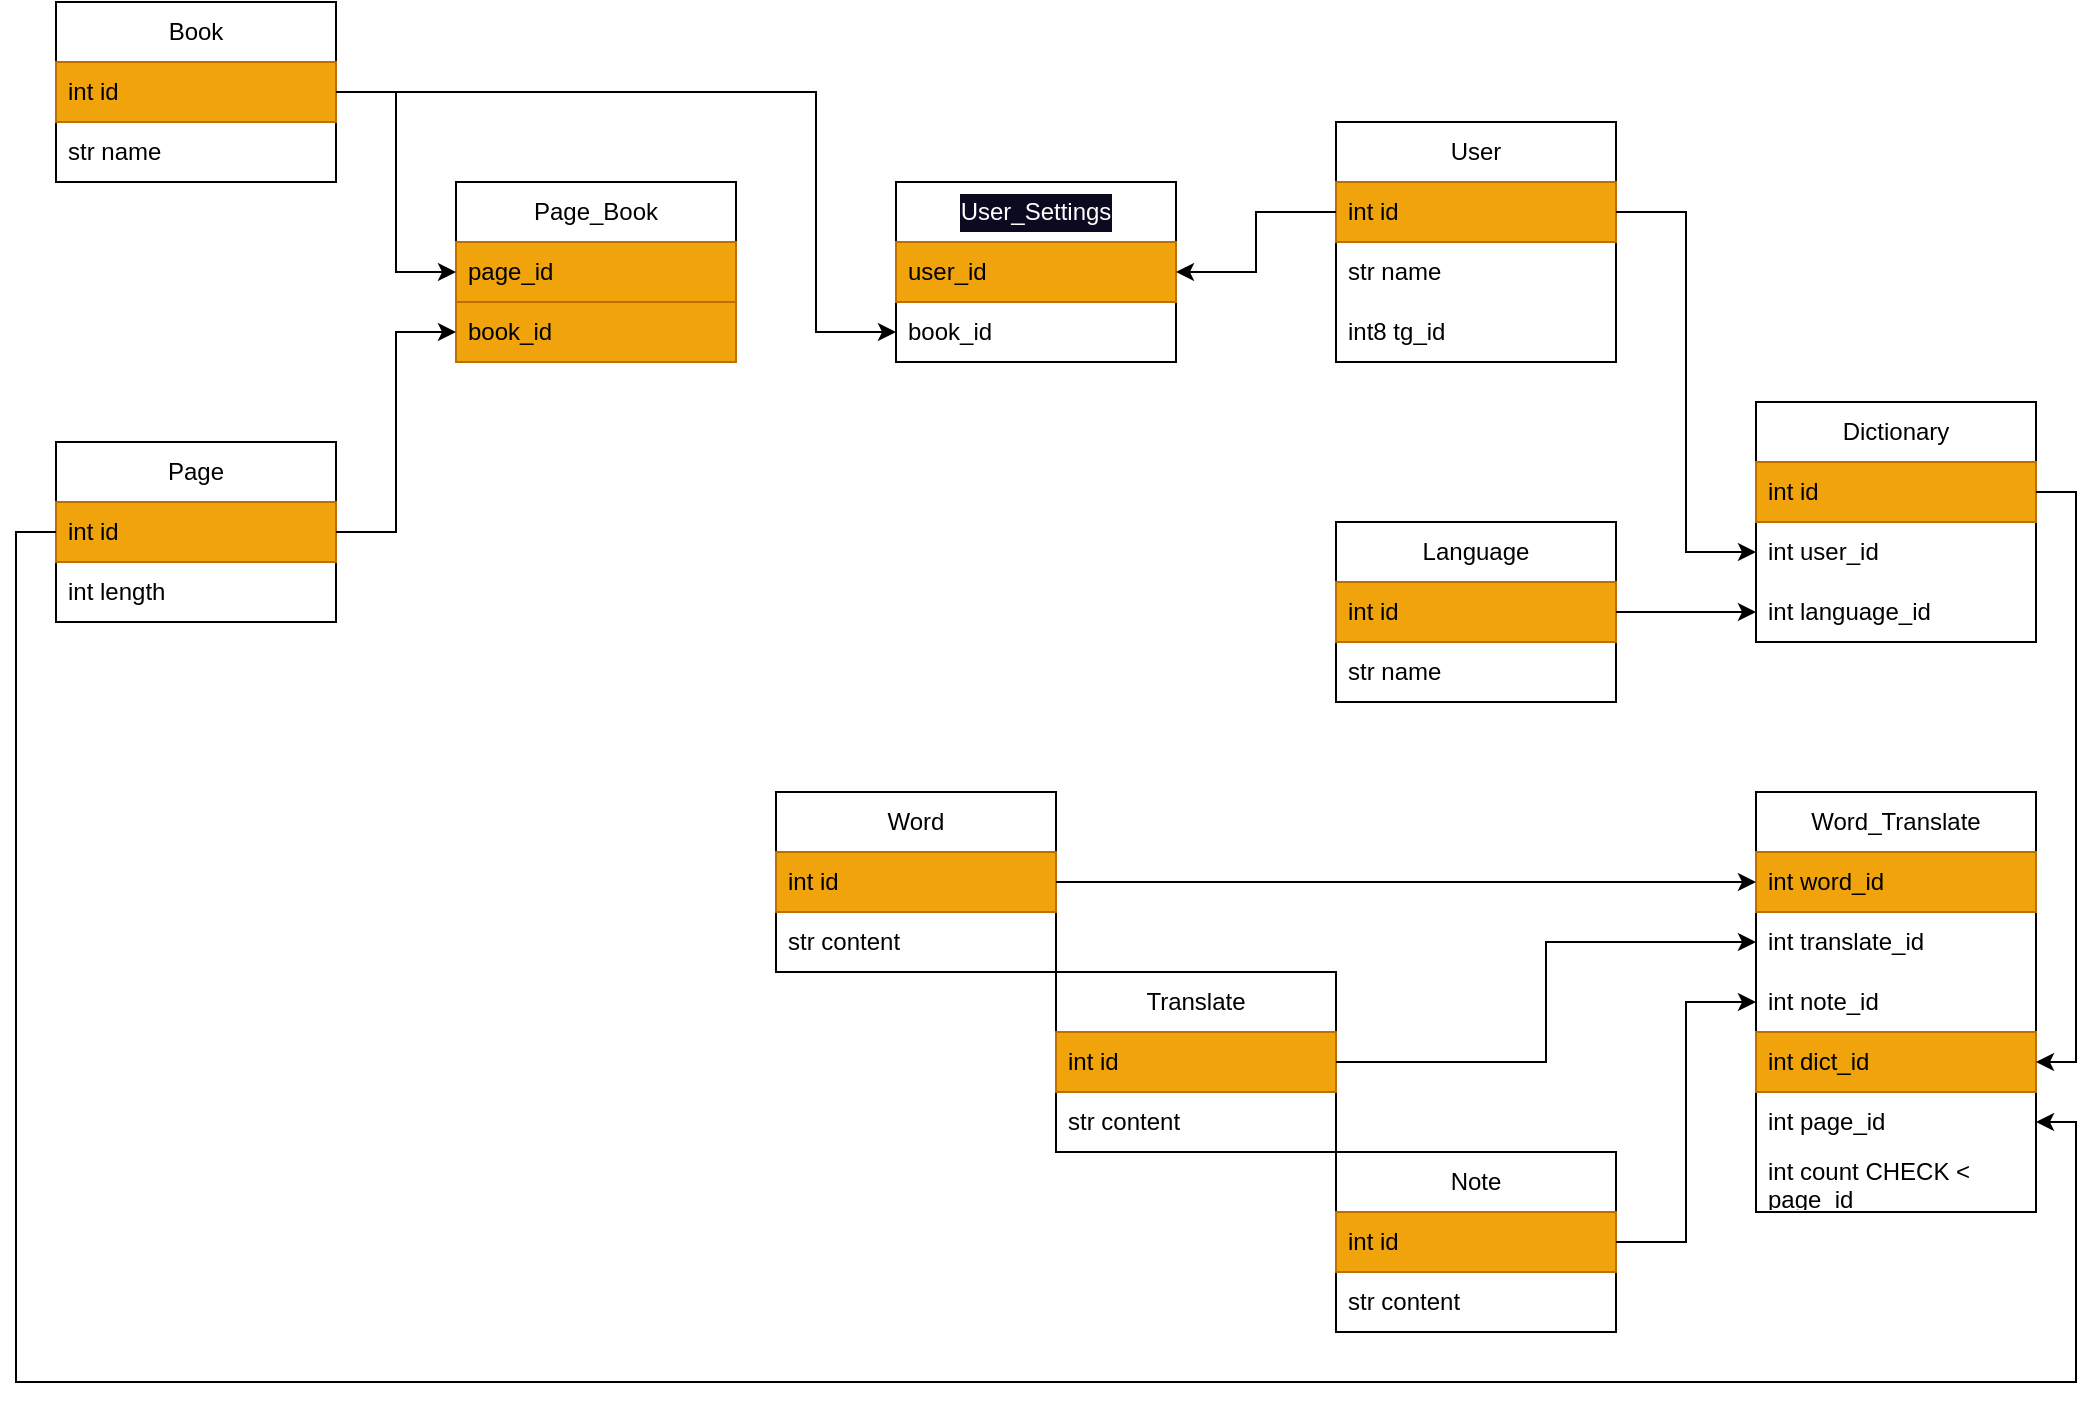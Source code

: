<mxfile version="27.0.2">
  <diagram name="Страница — 1" id="JZXOj9i8mJgBbsgvnt3F">
    <mxGraphModel dx="1869" dy="1803" grid="1" gridSize="10" guides="1" tooltips="1" connect="1" arrows="0" fold="1" page="1" pageScale="1" pageWidth="827" pageHeight="1169" math="0" shadow="0">
      <root>
        <mxCell id="0" />
        <mxCell id="1" parent="0" />
        <mxCell id="LwSTKcRS1xJKu8iC3YzN-2" value="Page" style="swimlane;fontStyle=0;childLayout=stackLayout;horizontal=1;startSize=30;horizontalStack=0;resizeParent=1;resizeParentMax=0;resizeLast=0;collapsible=1;marginBottom=0;whiteSpace=wrap;html=1;" vertex="1" parent="1">
          <mxGeometry x="-210" y="200" width="140" height="90" as="geometry" />
        </mxCell>
        <mxCell id="LwSTKcRS1xJKu8iC3YzN-3" value="int id" style="text;strokeColor=#BD7000;fillColor=#f0a30a;align=left;verticalAlign=middle;spacingLeft=4;spacingRight=4;overflow=hidden;points=[[0,0.5],[1,0.5]];portConstraint=eastwest;rotatable=0;whiteSpace=wrap;html=1;fontColor=#000000;" vertex="1" parent="LwSTKcRS1xJKu8iC3YzN-2">
          <mxGeometry y="30" width="140" height="30" as="geometry" />
        </mxCell>
        <mxCell id="LwSTKcRS1xJKu8iC3YzN-4" value="int length" style="text;strokeColor=none;fillColor=none;align=left;verticalAlign=middle;spacingLeft=4;spacingRight=4;overflow=hidden;points=[[0,0.5],[1,0.5]];portConstraint=eastwest;rotatable=0;whiteSpace=wrap;html=1;" vertex="1" parent="LwSTKcRS1xJKu8iC3YzN-2">
          <mxGeometry y="60" width="140" height="30" as="geometry" />
        </mxCell>
        <mxCell id="LwSTKcRS1xJKu8iC3YzN-6" value="Book" style="swimlane;fontStyle=0;childLayout=stackLayout;horizontal=1;startSize=30;horizontalStack=0;resizeParent=1;resizeParentMax=0;resizeLast=0;collapsible=1;marginBottom=0;whiteSpace=wrap;html=1;" vertex="1" parent="1">
          <mxGeometry x="-210" y="-20" width="140" height="90" as="geometry" />
        </mxCell>
        <mxCell id="LwSTKcRS1xJKu8iC3YzN-7" value="int id" style="text;strokeColor=#BD7000;fillColor=#f0a30a;align=left;verticalAlign=middle;spacingLeft=4;spacingRight=4;overflow=hidden;points=[[0,0.5],[1,0.5]];portConstraint=eastwest;rotatable=0;whiteSpace=wrap;html=1;fontColor=#000000;" vertex="1" parent="LwSTKcRS1xJKu8iC3YzN-6">
          <mxGeometry y="30" width="140" height="30" as="geometry" />
        </mxCell>
        <mxCell id="LwSTKcRS1xJKu8iC3YzN-8" value="str name" style="text;strokeColor=none;fillColor=none;align=left;verticalAlign=middle;spacingLeft=4;spacingRight=4;overflow=hidden;points=[[0,0.5],[1,0.5]];portConstraint=eastwest;rotatable=0;whiteSpace=wrap;html=1;" vertex="1" parent="LwSTKcRS1xJKu8iC3YzN-6">
          <mxGeometry y="60" width="140" height="30" as="geometry" />
        </mxCell>
        <mxCell id="LwSTKcRS1xJKu8iC3YzN-15" value="Word" style="swimlane;fontStyle=0;childLayout=stackLayout;horizontal=1;startSize=30;horizontalStack=0;resizeParent=1;resizeParentMax=0;resizeLast=0;collapsible=1;marginBottom=0;whiteSpace=wrap;html=1;" vertex="1" parent="1">
          <mxGeometry x="150" y="375" width="140" height="90" as="geometry" />
        </mxCell>
        <mxCell id="LwSTKcRS1xJKu8iC3YzN-16" value="int id" style="text;strokeColor=#BD7000;fillColor=#f0a30a;align=left;verticalAlign=middle;spacingLeft=4;spacingRight=4;overflow=hidden;points=[[0,0.5],[1,0.5]];portConstraint=eastwest;rotatable=0;whiteSpace=wrap;html=1;fontColor=#000000;" vertex="1" parent="LwSTKcRS1xJKu8iC3YzN-15">
          <mxGeometry y="30" width="140" height="30" as="geometry" />
        </mxCell>
        <mxCell id="LwSTKcRS1xJKu8iC3YzN-17" value="str content" style="text;strokeColor=none;fillColor=none;align=left;verticalAlign=middle;spacingLeft=4;spacingRight=4;overflow=hidden;points=[[0,0.5],[1,0.5]];portConstraint=eastwest;rotatable=0;whiteSpace=wrap;html=1;" vertex="1" parent="LwSTKcRS1xJKu8iC3YzN-15">
          <mxGeometry y="60" width="140" height="30" as="geometry" />
        </mxCell>
        <mxCell id="LwSTKcRS1xJKu8iC3YzN-19" value="Translate" style="swimlane;fontStyle=0;childLayout=stackLayout;horizontal=1;startSize=30;horizontalStack=0;resizeParent=1;resizeParentMax=0;resizeLast=0;collapsible=1;marginBottom=0;whiteSpace=wrap;html=1;" vertex="1" parent="1">
          <mxGeometry x="290" y="465" width="140" height="90" as="geometry" />
        </mxCell>
        <mxCell id="LwSTKcRS1xJKu8iC3YzN-20" value="int id" style="text;strokeColor=#BD7000;fillColor=#f0a30a;align=left;verticalAlign=middle;spacingLeft=4;spacingRight=4;overflow=hidden;points=[[0,0.5],[1,0.5]];portConstraint=eastwest;rotatable=0;whiteSpace=wrap;html=1;fontColor=#000000;" vertex="1" parent="LwSTKcRS1xJKu8iC3YzN-19">
          <mxGeometry y="30" width="140" height="30" as="geometry" />
        </mxCell>
        <mxCell id="LwSTKcRS1xJKu8iC3YzN-21" value="str content" style="text;strokeColor=none;fillColor=none;align=left;verticalAlign=middle;spacingLeft=4;spacingRight=4;overflow=hidden;points=[[0,0.5],[1,0.5]];portConstraint=eastwest;rotatable=0;whiteSpace=wrap;html=1;" vertex="1" parent="LwSTKcRS1xJKu8iC3YzN-19">
          <mxGeometry y="60" width="140" height="30" as="geometry" />
        </mxCell>
        <mxCell id="LwSTKcRS1xJKu8iC3YzN-23" value="Page_Book" style="swimlane;fontStyle=0;childLayout=stackLayout;horizontal=1;startSize=30;horizontalStack=0;resizeParent=1;resizeParentMax=0;resizeLast=0;collapsible=1;marginBottom=0;whiteSpace=wrap;html=1;" vertex="1" parent="1">
          <mxGeometry x="-10" y="70" width="140" height="90" as="geometry" />
        </mxCell>
        <mxCell id="LwSTKcRS1xJKu8iC3YzN-24" value="page_id" style="text;strokeColor=#BD7000;fillColor=#f0a30a;align=left;verticalAlign=middle;spacingLeft=4;spacingRight=4;overflow=hidden;points=[[0,0.5],[1,0.5]];portConstraint=eastwest;rotatable=0;whiteSpace=wrap;html=1;fontColor=#000000;" vertex="1" parent="LwSTKcRS1xJKu8iC3YzN-23">
          <mxGeometry y="30" width="140" height="30" as="geometry" />
        </mxCell>
        <mxCell id="LwSTKcRS1xJKu8iC3YzN-25" value="book_id" style="text;strokeColor=#BD7000;fillColor=#f0a30a;align=left;verticalAlign=middle;spacingLeft=4;spacingRight=4;overflow=hidden;points=[[0,0.5],[1,0.5]];portConstraint=eastwest;rotatable=0;whiteSpace=wrap;html=1;fontColor=#000000;" vertex="1" parent="LwSTKcRS1xJKu8iC3YzN-23">
          <mxGeometry y="60" width="140" height="30" as="geometry" />
        </mxCell>
        <mxCell id="LwSTKcRS1xJKu8iC3YzN-27" value="Dictionary" style="swimlane;fontStyle=0;childLayout=stackLayout;horizontal=1;startSize=30;horizontalStack=0;resizeParent=1;resizeParentMax=0;resizeLast=0;collapsible=1;marginBottom=0;whiteSpace=wrap;html=1;" vertex="1" parent="1">
          <mxGeometry x="640" y="180" width="140" height="120" as="geometry" />
        </mxCell>
        <mxCell id="LwSTKcRS1xJKu8iC3YzN-28" value="int id" style="text;strokeColor=#BD7000;fillColor=#f0a30a;align=left;verticalAlign=middle;spacingLeft=4;spacingRight=4;overflow=hidden;points=[[0,0.5],[1,0.5]];portConstraint=eastwest;rotatable=0;whiteSpace=wrap;html=1;fontColor=#000000;" vertex="1" parent="LwSTKcRS1xJKu8iC3YzN-27">
          <mxGeometry y="30" width="140" height="30" as="geometry" />
        </mxCell>
        <mxCell id="LwSTKcRS1xJKu8iC3YzN-29" value="int user_id" style="text;strokeColor=none;fillColor=none;align=left;verticalAlign=middle;spacingLeft=4;spacingRight=4;overflow=hidden;points=[[0,0.5],[1,0.5]];portConstraint=eastwest;rotatable=0;whiteSpace=wrap;html=1;" vertex="1" parent="LwSTKcRS1xJKu8iC3YzN-27">
          <mxGeometry y="60" width="140" height="30" as="geometry" />
        </mxCell>
        <mxCell id="LwSTKcRS1xJKu8iC3YzN-30" value="int language_id" style="text;strokeColor=none;fillColor=none;align=left;verticalAlign=middle;spacingLeft=4;spacingRight=4;overflow=hidden;points=[[0,0.5],[1,0.5]];portConstraint=eastwest;rotatable=0;whiteSpace=wrap;html=1;" vertex="1" parent="LwSTKcRS1xJKu8iC3YzN-27">
          <mxGeometry y="90" width="140" height="30" as="geometry" />
        </mxCell>
        <mxCell id="LwSTKcRS1xJKu8iC3YzN-32" value="User" style="swimlane;fontStyle=0;childLayout=stackLayout;horizontal=1;startSize=30;horizontalStack=0;resizeParent=1;resizeParentMax=0;resizeLast=0;collapsible=1;marginBottom=0;whiteSpace=wrap;html=1;" vertex="1" parent="1">
          <mxGeometry x="430" y="40" width="140" height="120" as="geometry" />
        </mxCell>
        <mxCell id="LwSTKcRS1xJKu8iC3YzN-33" value="int id" style="text;strokeColor=#BD7000;fillColor=#f0a30a;align=left;verticalAlign=middle;spacingLeft=4;spacingRight=4;overflow=hidden;points=[[0,0.5],[1,0.5]];portConstraint=eastwest;rotatable=0;whiteSpace=wrap;html=1;fontColor=#000000;" vertex="1" parent="LwSTKcRS1xJKu8iC3YzN-32">
          <mxGeometry y="30" width="140" height="30" as="geometry" />
        </mxCell>
        <mxCell id="LwSTKcRS1xJKu8iC3YzN-34" value="str name" style="text;strokeColor=none;fillColor=none;align=left;verticalAlign=middle;spacingLeft=4;spacingRight=4;overflow=hidden;points=[[0,0.5],[1,0.5]];portConstraint=eastwest;rotatable=0;whiteSpace=wrap;html=1;" vertex="1" parent="LwSTKcRS1xJKu8iC3YzN-32">
          <mxGeometry y="60" width="140" height="30" as="geometry" />
        </mxCell>
        <mxCell id="LwSTKcRS1xJKu8iC3YzN-35" value="int8 tg_id" style="text;strokeColor=none;fillColor=none;align=left;verticalAlign=middle;spacingLeft=4;spacingRight=4;overflow=hidden;points=[[0,0.5],[1,0.5]];portConstraint=eastwest;rotatable=0;whiteSpace=wrap;html=1;" vertex="1" parent="LwSTKcRS1xJKu8iC3YzN-32">
          <mxGeometry y="90" width="140" height="30" as="geometry" />
        </mxCell>
        <mxCell id="LwSTKcRS1xJKu8iC3YzN-36" value="Language" style="swimlane;fontStyle=0;childLayout=stackLayout;horizontal=1;startSize=30;horizontalStack=0;resizeParent=1;resizeParentMax=0;resizeLast=0;collapsible=1;marginBottom=0;whiteSpace=wrap;html=1;" vertex="1" parent="1">
          <mxGeometry x="430" y="240" width="140" height="90" as="geometry" />
        </mxCell>
        <mxCell id="LwSTKcRS1xJKu8iC3YzN-38" value="int id" style="text;strokeColor=#BD7000;fillColor=#f0a30a;align=left;verticalAlign=middle;spacingLeft=4;spacingRight=4;overflow=hidden;points=[[0,0.5],[1,0.5]];portConstraint=eastwest;rotatable=0;whiteSpace=wrap;html=1;fontColor=#000000;" vertex="1" parent="LwSTKcRS1xJKu8iC3YzN-36">
          <mxGeometry y="30" width="140" height="30" as="geometry" />
        </mxCell>
        <mxCell id="LwSTKcRS1xJKu8iC3YzN-37" value="str name" style="text;strokeColor=none;fillColor=none;align=left;verticalAlign=middle;spacingLeft=4;spacingRight=4;overflow=hidden;points=[[0,0.5],[1,0.5]];portConstraint=eastwest;rotatable=0;whiteSpace=wrap;html=1;" vertex="1" parent="LwSTKcRS1xJKu8iC3YzN-36">
          <mxGeometry y="60" width="140" height="30" as="geometry" />
        </mxCell>
        <mxCell id="LwSTKcRS1xJKu8iC3YzN-40" value="&lt;div style=&quot;background-color: rgb(12, 10, 32); line-height: 19px; white-space: pre;&quot;&gt;&lt;span&gt;&lt;font style=&quot;color: rgb(255, 255, 255);&quot; face=&quot;Helvetica&quot;&gt;User_Settings&lt;/font&gt;&lt;/span&gt;&lt;/div&gt;" style="swimlane;fontStyle=0;childLayout=stackLayout;horizontal=1;startSize=30;horizontalStack=0;resizeParent=1;resizeParentMax=0;resizeLast=0;collapsible=1;marginBottom=0;whiteSpace=wrap;html=1;" vertex="1" parent="1">
          <mxGeometry x="210" y="70" width="140" height="90" as="geometry" />
        </mxCell>
        <mxCell id="LwSTKcRS1xJKu8iC3YzN-42" value="user_id" style="text;strokeColor=#BD7000;fillColor=#f0a30a;align=left;verticalAlign=middle;spacingLeft=4;spacingRight=4;overflow=hidden;points=[[0,0.5],[1,0.5]];portConstraint=eastwest;rotatable=0;whiteSpace=wrap;html=1;fontColor=#000000;" vertex="1" parent="LwSTKcRS1xJKu8iC3YzN-40">
          <mxGeometry y="30" width="140" height="30" as="geometry" />
        </mxCell>
        <mxCell id="LwSTKcRS1xJKu8iC3YzN-41" value="book_id" style="text;align=left;verticalAlign=middle;spacingLeft=4;spacingRight=4;overflow=hidden;points=[[0,0.5],[1,0.5]];portConstraint=eastwest;rotatable=0;whiteSpace=wrap;html=1;" vertex="1" parent="LwSTKcRS1xJKu8iC3YzN-40">
          <mxGeometry y="60" width="140" height="30" as="geometry" />
        </mxCell>
        <mxCell id="LwSTKcRS1xJKu8iC3YzN-44" style="edgeStyle=orthogonalEdgeStyle;rounded=0;orthogonalLoop=1;jettySize=auto;html=1;exitX=1;exitY=0.5;exitDx=0;exitDy=0;entryX=0;entryY=0.5;entryDx=0;entryDy=0;" edge="1" parent="1" source="LwSTKcRS1xJKu8iC3YzN-7" target="LwSTKcRS1xJKu8iC3YzN-24">
          <mxGeometry relative="1" as="geometry" />
        </mxCell>
        <mxCell id="LwSTKcRS1xJKu8iC3YzN-45" style="edgeStyle=orthogonalEdgeStyle;rounded=0;orthogonalLoop=1;jettySize=auto;html=1;exitX=1;exitY=0.5;exitDx=0;exitDy=0;entryX=0;entryY=0.5;entryDx=0;entryDy=0;" edge="1" parent="1" source="LwSTKcRS1xJKu8iC3YzN-3" target="LwSTKcRS1xJKu8iC3YzN-25">
          <mxGeometry relative="1" as="geometry" />
        </mxCell>
        <mxCell id="LwSTKcRS1xJKu8iC3YzN-47" style="edgeStyle=orthogonalEdgeStyle;rounded=0;orthogonalLoop=1;jettySize=auto;html=1;exitX=0;exitY=0.5;exitDx=0;exitDy=0;entryX=1;entryY=0.5;entryDx=0;entryDy=0;" edge="1" parent="1" source="LwSTKcRS1xJKu8iC3YzN-33" target="LwSTKcRS1xJKu8iC3YzN-42">
          <mxGeometry relative="1" as="geometry" />
        </mxCell>
        <mxCell id="LwSTKcRS1xJKu8iC3YzN-48" style="edgeStyle=orthogonalEdgeStyle;rounded=0;orthogonalLoop=1;jettySize=auto;html=1;exitX=1;exitY=0.5;exitDx=0;exitDy=0;entryX=0;entryY=0.5;entryDx=0;entryDy=0;" edge="1" parent="1" source="LwSTKcRS1xJKu8iC3YzN-7" target="LwSTKcRS1xJKu8iC3YzN-41">
          <mxGeometry relative="1" as="geometry">
            <Array as="points">
              <mxPoint x="170" y="25" />
              <mxPoint x="170" y="145" />
            </Array>
          </mxGeometry>
        </mxCell>
        <mxCell id="LwSTKcRS1xJKu8iC3YzN-49" value="Word_Translate" style="swimlane;fontStyle=0;childLayout=stackLayout;horizontal=1;startSize=30;horizontalStack=0;resizeParent=1;resizeParentMax=0;resizeLast=0;collapsible=1;marginBottom=0;whiteSpace=wrap;html=1;" vertex="1" parent="1">
          <mxGeometry x="640" y="375" width="140" height="210" as="geometry">
            <mxRectangle x="640" y="375" width="130" height="30" as="alternateBounds" />
          </mxGeometry>
        </mxCell>
        <mxCell id="LwSTKcRS1xJKu8iC3YzN-50" value="int word_id" style="text;strokeColor=#BD7000;fillColor=#f0a30a;align=left;verticalAlign=middle;spacingLeft=4;spacingRight=4;overflow=hidden;points=[[0,0.5],[1,0.5]];portConstraint=eastwest;rotatable=0;whiteSpace=wrap;html=1;fontColor=#000000;" vertex="1" parent="LwSTKcRS1xJKu8iC3YzN-49">
          <mxGeometry y="30" width="140" height="30" as="geometry" />
        </mxCell>
        <mxCell id="LwSTKcRS1xJKu8iC3YzN-51" value="int translate_id" style="text;align=left;verticalAlign=middle;spacingLeft=4;spacingRight=4;overflow=hidden;points=[[0,0.5],[1,0.5]];portConstraint=eastwest;rotatable=0;whiteSpace=wrap;html=1;" vertex="1" parent="LwSTKcRS1xJKu8iC3YzN-49">
          <mxGeometry y="60" width="140" height="30" as="geometry" />
        </mxCell>
        <mxCell id="LwSTKcRS1xJKu8iC3YzN-52" value="int note_id" style="text;strokeColor=none;fillColor=none;align=left;verticalAlign=middle;spacingLeft=4;spacingRight=4;overflow=hidden;points=[[0,0.5],[1,0.5]];portConstraint=eastwest;rotatable=0;whiteSpace=wrap;html=1;" vertex="1" parent="LwSTKcRS1xJKu8iC3YzN-49">
          <mxGeometry y="90" width="140" height="30" as="geometry" />
        </mxCell>
        <mxCell id="LwSTKcRS1xJKu8iC3YzN-55" value="int dict_id" style="text;strokeColor=#BD7000;fillColor=#f0a30a;align=left;verticalAlign=middle;spacingLeft=4;spacingRight=4;overflow=hidden;points=[[0,0.5],[1,0.5]];portConstraint=eastwest;rotatable=0;whiteSpace=wrap;html=1;fontColor=#000000;" vertex="1" parent="LwSTKcRS1xJKu8iC3YzN-49">
          <mxGeometry y="120" width="140" height="30" as="geometry" />
        </mxCell>
        <mxCell id="LwSTKcRS1xJKu8iC3YzN-62" value="int page_id" style="text;strokeColor=none;fillColor=none;align=left;verticalAlign=middle;spacingLeft=4;spacingRight=4;overflow=hidden;points=[[0,0.5],[1,0.5]];portConstraint=eastwest;rotatable=0;whiteSpace=wrap;html=1;" vertex="1" parent="LwSTKcRS1xJKu8iC3YzN-49">
          <mxGeometry y="150" width="140" height="30" as="geometry" />
        </mxCell>
        <mxCell id="LwSTKcRS1xJKu8iC3YzN-63" value="int count CHECK &amp;lt; page_id" style="text;strokeColor=none;fillColor=none;align=left;verticalAlign=middle;spacingLeft=4;spacingRight=4;overflow=hidden;points=[[0,0.5],[1,0.5]];portConstraint=eastwest;rotatable=0;whiteSpace=wrap;html=1;" vertex="1" parent="LwSTKcRS1xJKu8iC3YzN-49">
          <mxGeometry y="180" width="140" height="30" as="geometry" />
        </mxCell>
        <mxCell id="LwSTKcRS1xJKu8iC3YzN-53" style="edgeStyle=orthogonalEdgeStyle;rounded=0;orthogonalLoop=1;jettySize=auto;html=1;exitX=1;exitY=0.5;exitDx=0;exitDy=0;entryX=0;entryY=0.5;entryDx=0;entryDy=0;" edge="1" parent="1" source="LwSTKcRS1xJKu8iC3YzN-33" target="LwSTKcRS1xJKu8iC3YzN-29">
          <mxGeometry relative="1" as="geometry" />
        </mxCell>
        <mxCell id="LwSTKcRS1xJKu8iC3YzN-54" style="edgeStyle=orthogonalEdgeStyle;rounded=0;orthogonalLoop=1;jettySize=auto;html=1;exitX=1;exitY=0.5;exitDx=0;exitDy=0;entryX=0;entryY=0.5;entryDx=0;entryDy=0;" edge="1" parent="1" source="LwSTKcRS1xJKu8iC3YzN-38" target="LwSTKcRS1xJKu8iC3YzN-30">
          <mxGeometry relative="1" as="geometry" />
        </mxCell>
        <mxCell id="LwSTKcRS1xJKu8iC3YzN-57" value="Note" style="swimlane;fontStyle=0;childLayout=stackLayout;horizontal=1;startSize=30;horizontalStack=0;resizeParent=1;resizeParentMax=0;resizeLast=0;collapsible=1;marginBottom=0;whiteSpace=wrap;html=1;" vertex="1" parent="1">
          <mxGeometry x="430" y="555" width="140" height="90" as="geometry" />
        </mxCell>
        <mxCell id="LwSTKcRS1xJKu8iC3YzN-58" value="int id" style="text;strokeColor=#BD7000;fillColor=#f0a30a;align=left;verticalAlign=middle;spacingLeft=4;spacingRight=4;overflow=hidden;points=[[0,0.5],[1,0.5]];portConstraint=eastwest;rotatable=0;whiteSpace=wrap;html=1;fontColor=#000000;" vertex="1" parent="LwSTKcRS1xJKu8iC3YzN-57">
          <mxGeometry y="30" width="140" height="30" as="geometry" />
        </mxCell>
        <mxCell id="LwSTKcRS1xJKu8iC3YzN-59" value="str content" style="text;strokeColor=none;fillColor=none;align=left;verticalAlign=middle;spacingLeft=4;spacingRight=4;overflow=hidden;points=[[0,0.5],[1,0.5]];portConstraint=eastwest;rotatable=0;whiteSpace=wrap;html=1;" vertex="1" parent="LwSTKcRS1xJKu8iC3YzN-57">
          <mxGeometry y="60" width="140" height="30" as="geometry" />
        </mxCell>
        <mxCell id="LwSTKcRS1xJKu8iC3YzN-64" style="edgeStyle=orthogonalEdgeStyle;rounded=0;orthogonalLoop=1;jettySize=auto;html=1;exitX=1;exitY=0.5;exitDx=0;exitDy=0;entryX=1;entryY=0.5;entryDx=0;entryDy=0;" edge="1" parent="1" source="LwSTKcRS1xJKu8iC3YzN-28" target="LwSTKcRS1xJKu8iC3YzN-55">
          <mxGeometry relative="1" as="geometry" />
        </mxCell>
        <mxCell id="LwSTKcRS1xJKu8iC3YzN-65" style="edgeStyle=orthogonalEdgeStyle;rounded=0;orthogonalLoop=1;jettySize=auto;html=1;exitX=1;exitY=0.5;exitDx=0;exitDy=0;entryX=0;entryY=0.5;entryDx=0;entryDy=0;" edge="1" parent="1" source="LwSTKcRS1xJKu8iC3YzN-16" target="LwSTKcRS1xJKu8iC3YzN-50">
          <mxGeometry relative="1" as="geometry" />
        </mxCell>
        <mxCell id="LwSTKcRS1xJKu8iC3YzN-66" style="edgeStyle=orthogonalEdgeStyle;rounded=0;orthogonalLoop=1;jettySize=auto;html=1;exitX=1;exitY=0.5;exitDx=0;exitDy=0;entryX=0;entryY=0.5;entryDx=0;entryDy=0;" edge="1" parent="1" source="LwSTKcRS1xJKu8iC3YzN-20" target="LwSTKcRS1xJKu8iC3YzN-51">
          <mxGeometry relative="1" as="geometry" />
        </mxCell>
        <mxCell id="LwSTKcRS1xJKu8iC3YzN-67" style="edgeStyle=orthogonalEdgeStyle;rounded=0;orthogonalLoop=1;jettySize=auto;html=1;exitX=1;exitY=0.5;exitDx=0;exitDy=0;entryX=0;entryY=0.5;entryDx=0;entryDy=0;" edge="1" parent="1" source="LwSTKcRS1xJKu8iC3YzN-58" target="LwSTKcRS1xJKu8iC3YzN-52">
          <mxGeometry relative="1" as="geometry" />
        </mxCell>
        <mxCell id="LwSTKcRS1xJKu8iC3YzN-68" style="edgeStyle=orthogonalEdgeStyle;rounded=0;orthogonalLoop=1;jettySize=auto;html=1;exitX=0;exitY=0.5;exitDx=0;exitDy=0;entryX=1;entryY=0.5;entryDx=0;entryDy=0;" edge="1" parent="1" source="LwSTKcRS1xJKu8iC3YzN-3" target="LwSTKcRS1xJKu8iC3YzN-62">
          <mxGeometry relative="1" as="geometry">
            <Array as="points">
              <mxPoint x="-230" y="245" />
              <mxPoint x="-230" y="670" />
              <mxPoint x="800" y="670" />
              <mxPoint x="800" y="540" />
            </Array>
          </mxGeometry>
        </mxCell>
      </root>
    </mxGraphModel>
  </diagram>
</mxfile>
